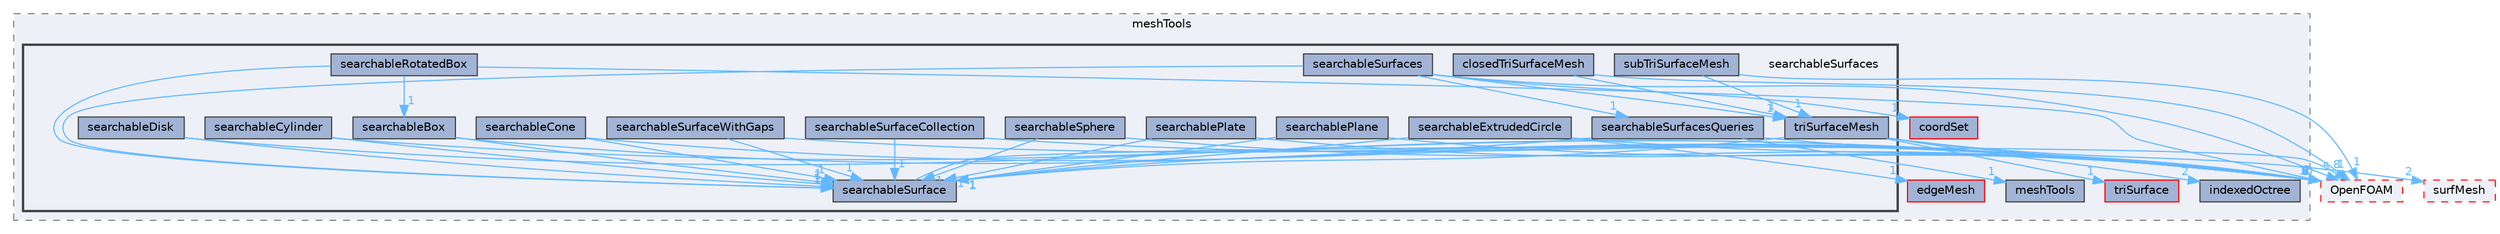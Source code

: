 digraph "src/meshTools/searchableSurfaces"
{
 // LATEX_PDF_SIZE
  bgcolor="transparent";
  edge [fontname=Helvetica,fontsize=10,labelfontname=Helvetica,labelfontsize=10];
  node [fontname=Helvetica,fontsize=10,shape=box,height=0.2,width=0.4];
  compound=true
  subgraph clusterdir_ae30ad0bef50cf391b24c614251bb9fd {
    graph [ bgcolor="#edf0f7", pencolor="grey50", label="meshTools", fontname=Helvetica,fontsize=10 style="filled,dashed", URL="dir_ae30ad0bef50cf391b24c614251bb9fd.html",tooltip=""]
  dir_49db66e8fd2a67bf222b9ee7503b6041 [label="edgeMesh", fillcolor="#a2b4d6", color="red", style="filled", URL="dir_49db66e8fd2a67bf222b9ee7503b6041.html",tooltip=""];
  dir_16fc24032cee90d565e624eb11bff780 [label="coordSet", fillcolor="#a2b4d6", color="red", style="filled", URL="dir_16fc24032cee90d565e624eb11bff780.html",tooltip=""];
  dir_ed89494532d84cde5bd7df6bbfcbe2dc [label="meshTools", fillcolor="#a2b4d6", color="grey25", style="filled", URL="dir_ed89494532d84cde5bd7df6bbfcbe2dc.html",tooltip=""];
  dir_daefbc79e43b4c6de930591d46791fc2 [label="indexedOctree", fillcolor="#a2b4d6", color="grey25", style="filled", URL="dir_daefbc79e43b4c6de930591d46791fc2.html",tooltip=""];
  dir_2c4b96702ead4056d900947b6784ec65 [label="triSurface", fillcolor="#a2b4d6", color="red", style="filled", URL="dir_2c4b96702ead4056d900947b6784ec65.html",tooltip=""];
  subgraph clusterdir_fdba7555f757b9c8126275cbaccc3a14 {
    graph [ bgcolor="#edf0f7", pencolor="grey25", label="", fontname=Helvetica,fontsize=10 style="filled,bold", URL="dir_fdba7555f757b9c8126275cbaccc3a14.html",tooltip=""]
    dir_fdba7555f757b9c8126275cbaccc3a14 [shape=plaintext, label="searchableSurfaces"];
  dir_aa546d0cf944ecc4c6e338b04bee4bc0 [label="closedTriSurfaceMesh", fillcolor="#a2b4d6", color="grey25", style="filled", URL="dir_aa546d0cf944ecc4c6e338b04bee4bc0.html",tooltip=""];
  dir_eafcd9c76d8c9a316408998eabad6c91 [label="searchableBox", fillcolor="#a2b4d6", color="grey25", style="filled", URL="dir_eafcd9c76d8c9a316408998eabad6c91.html",tooltip=""];
  dir_b05f4a0c0bacfbfd4458423558ecbc9a [label="searchableCone", fillcolor="#a2b4d6", color="grey25", style="filled", URL="dir_b05f4a0c0bacfbfd4458423558ecbc9a.html",tooltip=""];
  dir_6a882318b36a6b888776ba22cbecca9f [label="searchableCylinder", fillcolor="#a2b4d6", color="grey25", style="filled", URL="dir_6a882318b36a6b888776ba22cbecca9f.html",tooltip=""];
  dir_943992fb82966058ca8bc0b0a8288a9e [label="searchableDisk", fillcolor="#a2b4d6", color="grey25", style="filled", URL="dir_943992fb82966058ca8bc0b0a8288a9e.html",tooltip=""];
  dir_f0396945a186aee9fb56904c6fb51641 [label="searchableExtrudedCircle", fillcolor="#a2b4d6", color="grey25", style="filled", URL="dir_f0396945a186aee9fb56904c6fb51641.html",tooltip=""];
  dir_a30546ab2379603206bf56cd517acbaf [label="searchablePlane", fillcolor="#a2b4d6", color="grey25", style="filled", URL="dir_a30546ab2379603206bf56cd517acbaf.html",tooltip=""];
  dir_30b9d62528a12aafa7aa41179eb7aff4 [label="searchablePlate", fillcolor="#a2b4d6", color="grey25", style="filled", URL="dir_30b9d62528a12aafa7aa41179eb7aff4.html",tooltip=""];
  dir_7a7df88d190621e8e479471863a431e9 [label="searchableRotatedBox", fillcolor="#a2b4d6", color="grey25", style="filled", URL="dir_7a7df88d190621e8e479471863a431e9.html",tooltip=""];
  dir_5e7f2065fb77bb041da3013ad61061a3 [label="searchableSphere", fillcolor="#a2b4d6", color="grey25", style="filled", URL="dir_5e7f2065fb77bb041da3013ad61061a3.html",tooltip=""];
  dir_2c0c1e46bbc9d953f93a672220dabf55 [label="searchableSurface", fillcolor="#a2b4d6", color="grey25", style="filled", URL="dir_2c0c1e46bbc9d953f93a672220dabf55.html",tooltip=""];
  dir_d821aa219549a650992f35c436d46f0f [label="searchableSurfaceCollection", fillcolor="#a2b4d6", color="grey25", style="filled", URL="dir_d821aa219549a650992f35c436d46f0f.html",tooltip=""];
  dir_7469c61d57c8526eb72fc2c68cdc2176 [label="searchableSurfaces", fillcolor="#a2b4d6", color="grey25", style="filled", URL="dir_7469c61d57c8526eb72fc2c68cdc2176.html",tooltip=""];
  dir_142ef3f13952f4689f01bad05621645c [label="searchableSurfacesQueries", fillcolor="#a2b4d6", color="grey25", style="filled", URL="dir_142ef3f13952f4689f01bad05621645c.html",tooltip=""];
  dir_c3021a810e4ec4846cfab96c50290311 [label="searchableSurfaceWithGaps", fillcolor="#a2b4d6", color="grey25", style="filled", URL="dir_c3021a810e4ec4846cfab96c50290311.html",tooltip=""];
  dir_8d1e47f48719645b90a4de4dd4276715 [label="subTriSurfaceMesh", fillcolor="#a2b4d6", color="grey25", style="filled", URL="dir_8d1e47f48719645b90a4de4dd4276715.html",tooltip=""];
  dir_fe3ae517033be130f1536f92b3aca9ba [label="triSurfaceMesh", fillcolor="#a2b4d6", color="grey25", style="filled", URL="dir_fe3ae517033be130f1536f92b3aca9ba.html",tooltip=""];
  }
  }
  dir_c5473ff19b20e6ec4dfe5c310b3778a8 [label="OpenFOAM", fillcolor="#edf0f7", color="red", style="filled,dashed", URL="dir_c5473ff19b20e6ec4dfe5c310b3778a8.html",tooltip=""];
  dir_0a88fe22feb23ce5f078a04a1df67721 [label="surfMesh", fillcolor="#edf0f7", color="red", style="filled,dashed", URL="dir_0a88fe22feb23ce5f078a04a1df67721.html",tooltip=""];
  dir_aa546d0cf944ecc4c6e338b04bee4bc0->dir_c5473ff19b20e6ec4dfe5c310b3778a8 [headlabel="1", labeldistance=1.5 headhref="dir_000498_002695.html" href="dir_000498_002695.html" color="steelblue1" fontcolor="steelblue1"];
  dir_aa546d0cf944ecc4c6e338b04bee4bc0->dir_fe3ae517033be130f1536f92b3aca9ba [headlabel="1", labeldistance=1.5 headhref="dir_000498_004127.html" href="dir_000498_004127.html" color="steelblue1" fontcolor="steelblue1"];
  dir_eafcd9c76d8c9a316408998eabad6c91->dir_2c0c1e46bbc9d953f93a672220dabf55 [headlabel="1", labeldistance=1.5 headhref="dir_003447_003456.html" href="dir_003447_003456.html" color="steelblue1" fontcolor="steelblue1"];
  dir_eafcd9c76d8c9a316408998eabad6c91->dir_c5473ff19b20e6ec4dfe5c310b3778a8 [headlabel="3", labeldistance=1.5 headhref="dir_003447_002695.html" href="dir_003447_002695.html" color="steelblue1" fontcolor="steelblue1"];
  dir_b05f4a0c0bacfbfd4458423558ecbc9a->dir_2c0c1e46bbc9d953f93a672220dabf55 [headlabel="1", labeldistance=1.5 headhref="dir_003448_003456.html" href="dir_003448_003456.html" color="steelblue1" fontcolor="steelblue1"];
  dir_b05f4a0c0bacfbfd4458423558ecbc9a->dir_c5473ff19b20e6ec4dfe5c310b3778a8 [headlabel="1", labeldistance=1.5 headhref="dir_003448_002695.html" href="dir_003448_002695.html" color="steelblue1" fontcolor="steelblue1"];
  dir_6a882318b36a6b888776ba22cbecca9f->dir_2c0c1e46bbc9d953f93a672220dabf55 [headlabel="1", labeldistance=1.5 headhref="dir_003449_003456.html" href="dir_003449_003456.html" color="steelblue1" fontcolor="steelblue1"];
  dir_6a882318b36a6b888776ba22cbecca9f->dir_c5473ff19b20e6ec4dfe5c310b3778a8 [headlabel="2", labeldistance=1.5 headhref="dir_003449_002695.html" href="dir_003449_002695.html" color="steelblue1" fontcolor="steelblue1"];
  dir_943992fb82966058ca8bc0b0a8288a9e->dir_2c0c1e46bbc9d953f93a672220dabf55 [headlabel="1", labeldistance=1.5 headhref="dir_003450_003456.html" href="dir_003450_003456.html" color="steelblue1" fontcolor="steelblue1"];
  dir_943992fb82966058ca8bc0b0a8288a9e->dir_c5473ff19b20e6ec4dfe5c310b3778a8 [headlabel="3", labeldistance=1.5 headhref="dir_003450_002695.html" href="dir_003450_002695.html" color="steelblue1" fontcolor="steelblue1"];
  dir_f0396945a186aee9fb56904c6fb51641->dir_2c0c1e46bbc9d953f93a672220dabf55 [headlabel="1", labeldistance=1.5 headhref="dir_003451_003456.html" href="dir_003451_003456.html" color="steelblue1" fontcolor="steelblue1"];
  dir_f0396945a186aee9fb56904c6fb51641->dir_49db66e8fd2a67bf222b9ee7503b6041 [headlabel="1", labeldistance=1.5 headhref="dir_003451_001112.html" href="dir_003451_001112.html" color="steelblue1" fontcolor="steelblue1"];
  dir_f0396945a186aee9fb56904c6fb51641->dir_c5473ff19b20e6ec4dfe5c310b3778a8 [headlabel="7", labeldistance=1.5 headhref="dir_003451_002695.html" href="dir_003451_002695.html" color="steelblue1" fontcolor="steelblue1"];
  dir_a30546ab2379603206bf56cd517acbaf->dir_2c0c1e46bbc9d953f93a672220dabf55 [headlabel="1", labeldistance=1.5 headhref="dir_003452_003456.html" href="dir_003452_003456.html" color="steelblue1" fontcolor="steelblue1"];
  dir_a30546ab2379603206bf56cd517acbaf->dir_c5473ff19b20e6ec4dfe5c310b3778a8 [headlabel="2", labeldistance=1.5 headhref="dir_003452_002695.html" href="dir_003452_002695.html" color="steelblue1" fontcolor="steelblue1"];
  dir_30b9d62528a12aafa7aa41179eb7aff4->dir_2c0c1e46bbc9d953f93a672220dabf55 [headlabel="1", labeldistance=1.5 headhref="dir_003453_003456.html" href="dir_003453_003456.html" color="steelblue1" fontcolor="steelblue1"];
  dir_30b9d62528a12aafa7aa41179eb7aff4->dir_c5473ff19b20e6ec4dfe5c310b3778a8 [headlabel="2", labeldistance=1.5 headhref="dir_003453_002695.html" href="dir_003453_002695.html" color="steelblue1" fontcolor="steelblue1"];
  dir_7a7df88d190621e8e479471863a431e9->dir_2c0c1e46bbc9d953f93a672220dabf55 [headlabel="1", labeldistance=1.5 headhref="dir_003454_003456.html" href="dir_003454_003456.html" color="steelblue1" fontcolor="steelblue1"];
  dir_7a7df88d190621e8e479471863a431e9->dir_c5473ff19b20e6ec4dfe5c310b3778a8 [headlabel="2", labeldistance=1.5 headhref="dir_003454_002695.html" href="dir_003454_002695.html" color="steelblue1" fontcolor="steelblue1"];
  dir_7a7df88d190621e8e479471863a431e9->dir_eafcd9c76d8c9a316408998eabad6c91 [headlabel="1", labeldistance=1.5 headhref="dir_003454_003447.html" href="dir_003454_003447.html" color="steelblue1" fontcolor="steelblue1"];
  dir_5e7f2065fb77bb041da3013ad61061a3->dir_2c0c1e46bbc9d953f93a672220dabf55 [headlabel="1", labeldistance=1.5 headhref="dir_003455_003456.html" href="dir_003455_003456.html" color="steelblue1" fontcolor="steelblue1"];
  dir_5e7f2065fb77bb041da3013ad61061a3->dir_c5473ff19b20e6ec4dfe5c310b3778a8 [headlabel="2", labeldistance=1.5 headhref="dir_003455_002695.html" href="dir_003455_002695.html" color="steelblue1" fontcolor="steelblue1"];
  dir_2c0c1e46bbc9d953f93a672220dabf55->dir_c5473ff19b20e6ec4dfe5c310b3778a8 [headlabel="8", labeldistance=1.5 headhref="dir_003456_002695.html" href="dir_003456_002695.html" color="steelblue1" fontcolor="steelblue1"];
  dir_d821aa219549a650992f35c436d46f0f->dir_2c0c1e46bbc9d953f93a672220dabf55 [headlabel="1", labeldistance=1.5 headhref="dir_003457_003456.html" href="dir_003457_003456.html" color="steelblue1" fontcolor="steelblue1"];
  dir_d821aa219549a650992f35c436d46f0f->dir_c5473ff19b20e6ec4dfe5c310b3778a8 [headlabel="6", labeldistance=1.5 headhref="dir_003457_002695.html" href="dir_003457_002695.html" color="steelblue1" fontcolor="steelblue1"];
  dir_7469c61d57c8526eb72fc2c68cdc2176->dir_142ef3f13952f4689f01bad05621645c [headlabel="1", labeldistance=1.5 headhref="dir_003462_003463.html" href="dir_003462_003463.html" color="steelblue1" fontcolor="steelblue1"];
  dir_7469c61d57c8526eb72fc2c68cdc2176->dir_16fc24032cee90d565e624eb11bff780 [headlabel="1", labeldistance=1.5 headhref="dir_003462_000686.html" href="dir_003462_000686.html" color="steelblue1" fontcolor="steelblue1"];
  dir_7469c61d57c8526eb72fc2c68cdc2176->dir_2c0c1e46bbc9d953f93a672220dabf55 [headlabel="1", labeldistance=1.5 headhref="dir_003462_003456.html" href="dir_003462_003456.html" color="steelblue1" fontcolor="steelblue1"];
  dir_7469c61d57c8526eb72fc2c68cdc2176->dir_c5473ff19b20e6ec4dfe5c310b3778a8 [headlabel="5", labeldistance=1.5 headhref="dir_003462_002695.html" href="dir_003462_002695.html" color="steelblue1" fontcolor="steelblue1"];
  dir_7469c61d57c8526eb72fc2c68cdc2176->dir_fe3ae517033be130f1536f92b3aca9ba [headlabel="1", labeldistance=1.5 headhref="dir_003462_004127.html" href="dir_003462_004127.html" color="steelblue1" fontcolor="steelblue1"];
  dir_142ef3f13952f4689f01bad05621645c->dir_2c0c1e46bbc9d953f93a672220dabf55 [headlabel="1", labeldistance=1.5 headhref="dir_003463_003456.html" href="dir_003463_003456.html" color="steelblue1" fontcolor="steelblue1"];
  dir_142ef3f13952f4689f01bad05621645c->dir_c5473ff19b20e6ec4dfe5c310b3778a8 [headlabel="5", labeldistance=1.5 headhref="dir_003463_002695.html" href="dir_003463_002695.html" color="steelblue1" fontcolor="steelblue1"];
  dir_142ef3f13952f4689f01bad05621645c->dir_ed89494532d84cde5bd7df6bbfcbe2dc [headlabel="1", labeldistance=1.5 headhref="dir_003463_002383.html" href="dir_003463_002383.html" color="steelblue1" fontcolor="steelblue1"];
  dir_c3021a810e4ec4846cfab96c50290311->dir_2c0c1e46bbc9d953f93a672220dabf55 [headlabel="1", labeldistance=1.5 headhref="dir_003468_003456.html" href="dir_003468_003456.html" color="steelblue1" fontcolor="steelblue1"];
  dir_c3021a810e4ec4846cfab96c50290311->dir_c5473ff19b20e6ec4dfe5c310b3778a8 [headlabel="5", labeldistance=1.5 headhref="dir_003468_002695.html" href="dir_003468_002695.html" color="steelblue1" fontcolor="steelblue1"];
  dir_8d1e47f48719645b90a4de4dd4276715->dir_c5473ff19b20e6ec4dfe5c310b3778a8 [headlabel="1", labeldistance=1.5 headhref="dir_003809_002695.html" href="dir_003809_002695.html" color="steelblue1" fontcolor="steelblue1"];
  dir_8d1e47f48719645b90a4de4dd4276715->dir_fe3ae517033be130f1536f92b3aca9ba [headlabel="1", labeldistance=1.5 headhref="dir_003809_004127.html" href="dir_003809_004127.html" color="steelblue1" fontcolor="steelblue1"];
  dir_fe3ae517033be130f1536f92b3aca9ba->dir_0a88fe22feb23ce5f078a04a1df67721 [headlabel="2", labeldistance=1.5 headhref="dir_004127_003891.html" href="dir_004127_003891.html" color="steelblue1" fontcolor="steelblue1"];
  dir_fe3ae517033be130f1536f92b3aca9ba->dir_2c0c1e46bbc9d953f93a672220dabf55 [headlabel="1", labeldistance=1.5 headhref="dir_004127_003456.html" href="dir_004127_003456.html" color="steelblue1" fontcolor="steelblue1"];
  dir_fe3ae517033be130f1536f92b3aca9ba->dir_2c4b96702ead4056d900947b6784ec65 [headlabel="1", labeldistance=1.5 headhref="dir_004127_004124.html" href="dir_004127_004124.html" color="steelblue1" fontcolor="steelblue1"];
  dir_fe3ae517033be130f1536f92b3aca9ba->dir_c5473ff19b20e6ec4dfe5c310b3778a8 [headlabel="10", labeldistance=1.5 headhref="dir_004127_002695.html" href="dir_004127_002695.html" color="steelblue1" fontcolor="steelblue1"];
  dir_fe3ae517033be130f1536f92b3aca9ba->dir_daefbc79e43b4c6de930591d46791fc2 [headlabel="2", labeldistance=1.5 headhref="dir_004127_001834.html" href="dir_004127_001834.html" color="steelblue1" fontcolor="steelblue1"];
}
